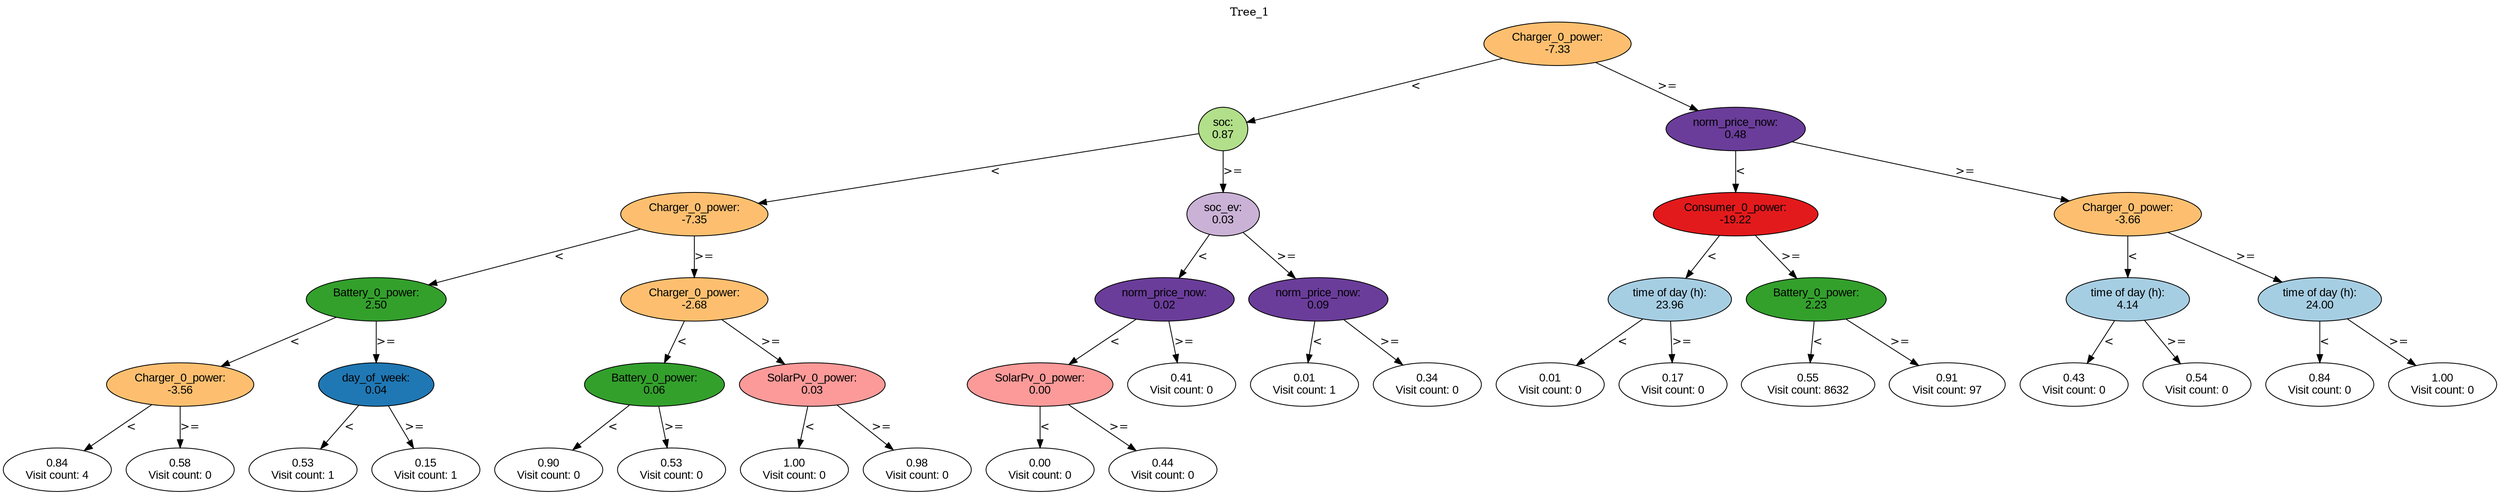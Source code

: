 digraph BST {
    node [fontname="Arial" style=filled colorscheme=paired12];
    0 [ label = "Charger_0_power:
-7.33" fillcolor=7];
    1 [ label = "soc:
0.87" fillcolor=3];
    2 [ label = "Charger_0_power:
-7.35" fillcolor=7];
    3 [ label = "Battery_0_power:
2.50" fillcolor=4];
    4 [ label = "Charger_0_power:
-3.56" fillcolor=7];
    5 [ label = "0.84
Visit count: 4" fillcolor=white];
    6 [ label = "0.58
Visit count: 0" fillcolor=white];
    7 [ label = "day_of_week:
0.04" fillcolor=2];
    8 [ label = "0.53
Visit count: 1" fillcolor=white];
    9 [ label = "0.15
Visit count: 1" fillcolor=white];
    10 [ label = "Charger_0_power:
-2.68" fillcolor=7];
    11 [ label = "Battery_0_power:
0.06" fillcolor=4];
    12 [ label = "0.90
Visit count: 0" fillcolor=white];
    13 [ label = "0.53
Visit count: 0" fillcolor=white];
    14 [ label = "SolarPv_0_power:
0.03" fillcolor=5];
    15 [ label = "1.00
Visit count: 0" fillcolor=white];
    16 [ label = "0.98
Visit count: 0" fillcolor=white];
    17 [ label = "soc_ev:
0.03" fillcolor=9];
    18 [ label = "norm_price_now:
0.02" fillcolor=10];
    19 [ label = "SolarPv_0_power:
0.00" fillcolor=5];
    20 [ label = "0.00
Visit count: 0" fillcolor=white];
    21 [ label = "0.44
Visit count: 0" fillcolor=white];
    22 [ label = "0.41
Visit count: 0" fillcolor=white];
    23 [ label = "norm_price_now:
0.09" fillcolor=10];
    24 [ label = "0.01
Visit count: 1" fillcolor=white];
    25 [ label = "0.34
Visit count: 0" fillcolor=white];
    26 [ label = "norm_price_now:
0.48" fillcolor=10];
    27 [ label = "Consumer_0_power:
-19.22" fillcolor=6];
    28 [ label = "time of day (h):
23.96" fillcolor=1];
    29 [ label = "0.01
Visit count: 0" fillcolor=white];
    30 [ label = "0.17
Visit count: 0" fillcolor=white];
    31 [ label = "Battery_0_power:
2.23" fillcolor=4];
    32 [ label = "0.55
Visit count: 8632" fillcolor=white];
    33 [ label = "0.91
Visit count: 97" fillcolor=white];
    34 [ label = "Charger_0_power:
-3.66" fillcolor=7];
    35 [ label = "time of day (h):
4.14" fillcolor=1];
    36 [ label = "0.43
Visit count: 0" fillcolor=white];
    37 [ label = "0.54
Visit count: 0" fillcolor=white];
    38 [ label = "time of day (h):
24.00" fillcolor=1];
    39 [ label = "0.84
Visit count: 0" fillcolor=white];
    40 [ label = "1.00
Visit count: 0" fillcolor=white];

    0  -> 1[ label = "<"];
    0  -> 26[ label = ">="];
    1  -> 2[ label = "<"];
    1  -> 17[ label = ">="];
    2  -> 3[ label = "<"];
    2  -> 10[ label = ">="];
    3  -> 4[ label = "<"];
    3  -> 7[ label = ">="];
    4  -> 5[ label = "<"];
    4  -> 6[ label = ">="];
    7  -> 8[ label = "<"];
    7  -> 9[ label = ">="];
    10  -> 11[ label = "<"];
    10  -> 14[ label = ">="];
    11  -> 12[ label = "<"];
    11  -> 13[ label = ">="];
    14  -> 15[ label = "<"];
    14  -> 16[ label = ">="];
    17  -> 18[ label = "<"];
    17  -> 23[ label = ">="];
    18  -> 19[ label = "<"];
    18  -> 22[ label = ">="];
    19  -> 20[ label = "<"];
    19  -> 21[ label = ">="];
    23  -> 24[ label = "<"];
    23  -> 25[ label = ">="];
    26  -> 27[ label = "<"];
    26  -> 34[ label = ">="];
    27  -> 28[ label = "<"];
    27  -> 31[ label = ">="];
    28  -> 29[ label = "<"];
    28  -> 30[ label = ">="];
    31  -> 32[ label = "<"];
    31  -> 33[ label = ">="];
    34  -> 35[ label = "<"];
    34  -> 38[ label = ">="];
    35  -> 36[ label = "<"];
    35  -> 37[ label = ">="];
    38  -> 39[ label = "<"];
    38  -> 40[ label = ">="];

    labelloc="t";
    label="Tree_1";
}